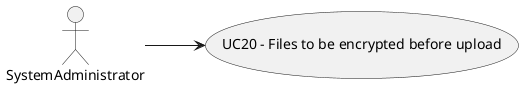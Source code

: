 @startuml

left to right direction
actor SystemAdministrator

usecase UC20 as "UC20 - Files to be encrypted before upload"
SystemAdministrator --> UC20

@enduml
